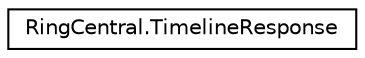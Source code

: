 digraph "Graphical Class Hierarchy"
{
 // LATEX_PDF_SIZE
  edge [fontname="Helvetica",fontsize="10",labelfontname="Helvetica",labelfontsize="10"];
  node [fontname="Helvetica",fontsize="10",shape=record];
  rankdir="LR";
  Node0 [label="RingCentral.TimelineResponse",height=0.2,width=0.4,color="black", fillcolor="white", style="filled",URL="$classRingCentral_1_1TimelineResponse.html",tooltip=" "];
}
